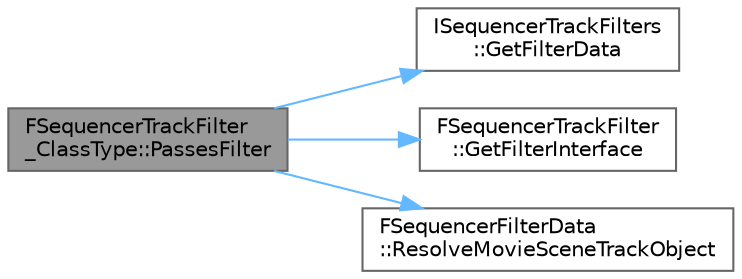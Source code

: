 digraph "FSequencerTrackFilter_ClassType::PassesFilter"
{
 // INTERACTIVE_SVG=YES
 // LATEX_PDF_SIZE
  bgcolor="transparent";
  edge [fontname=Helvetica,fontsize=10,labelfontname=Helvetica,labelfontsize=10];
  node [fontname=Helvetica,fontsize=10,shape=box,height=0.2,width=0.4];
  rankdir="LR";
  Node1 [id="Node000001",label="FSequencerTrackFilter\l_ClassType::PassesFilter",height=0.2,width=0.4,color="gray40", fillcolor="grey60", style="filled", fontcolor="black",tooltip=" "];
  Node1 -> Node2 [id="edge1_Node000001_Node000002",color="steelblue1",style="solid",tooltip=" "];
  Node2 [id="Node000002",label="ISequencerTrackFilters\l::GetFilterData",height=0.2,width=0.4,color="grey40", fillcolor="white", style="filled",URL="$d6/d77/classISequencerTrackFilters.html#acfe2cc64f1ea778f22c7761ce08a3a1e",tooltip=" "];
  Node1 -> Node3 [id="edge2_Node000001_Node000003",color="steelblue1",style="solid",tooltip=" "];
  Node3 [id="Node000003",label="FSequencerTrackFilter\l::GetFilterInterface",height=0.2,width=0.4,color="grey40", fillcolor="white", style="filled",URL="$d2/dda/classFSequencerTrackFilter.html#a48b660884b5fe3fcab1da24fcc7cca60",tooltip=" "];
  Node1 -> Node4 [id="edge3_Node000001_Node000004",color="steelblue1",style="solid",tooltip=" "];
  Node4 [id="Node000004",label="FSequencerFilterData\l::ResolveMovieSceneTrackObject",height=0.2,width=0.4,color="grey40", fillcolor="white", style="filled",URL="$dc/dd4/structFSequencerFilterData.html#a37dbe39842e938dcc970549a8c1bd413",tooltip=" "];
}
